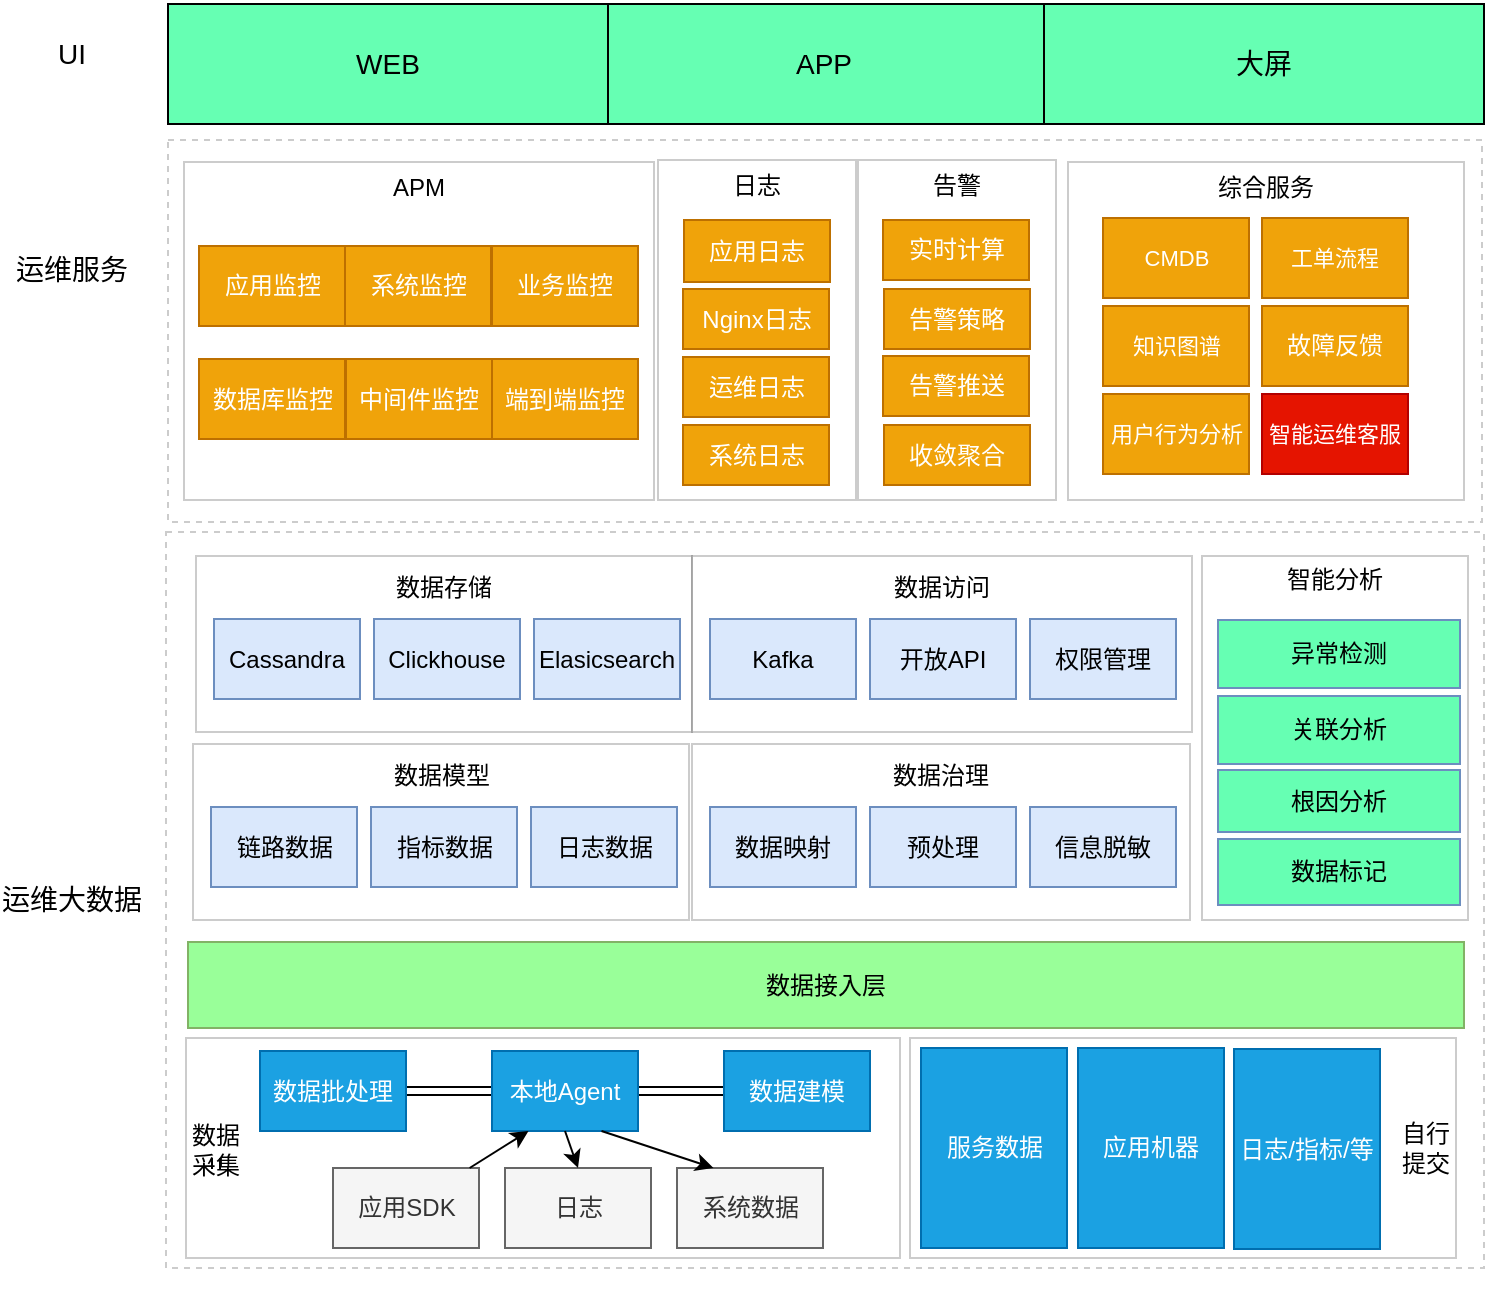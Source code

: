 <mxfile version="12.1.9" type="github" pages="1"><diagram id="FnI3KrgoX1rfX9Rhpm_h" name="Page-1"><mxGraphModel dx="946" dy="1807" grid="0" gridSize="10" guides="1" tooltips="1" connect="1" arrows="1" fold="1" page="1" pageScale="1" pageWidth="827" pageHeight="1169" math="0" shadow="0"><root><mxCell id="0"/><mxCell id="1" parent="0"/><mxCell id="FP3JLc0hVjPUmgmEZtdx-23" value="" style="rounded=0;whiteSpace=wrap;html=1;fontSize=10;dashed=1;gradientColor=none;fillColor=#ffffff;shadow=0;opacity=20;" vertex="1" parent="1"><mxGeometry x="104" y="-442" width="659" height="368" as="geometry"/></mxCell><mxCell id="FP3JLc0hVjPUmgmEZtdx-25" value="" style="rounded=0;whiteSpace=wrap;html=1;shadow=0;fillColor=#ffffff;gradientColor=none;fontSize=12;opacity=20;" vertex="1" parent="1"><mxGeometry x="114" y="-189" width="357" height="110" as="geometry"/></mxCell><mxCell id="FP3JLc0hVjPUmgmEZtdx-24" value="运维大数据" style="text;html=1;strokeColor=none;fillColor=none;align=center;verticalAlign=middle;whiteSpace=wrap;rounded=0;shadow=0;dashed=1;fontSize=14;opacity=20;" vertex="1" parent="1"><mxGeometry x="21" y="-268" width="72" height="20" as="geometry"/></mxCell><mxCell id="FP3JLc0hVjPUmgmEZtdx-26" value="数据采集" style="text;html=1;strokeColor=none;fillColor=none;align=center;verticalAlign=middle;whiteSpace=wrap;rounded=0;shadow=0;fontSize=12;opacity=20;" vertex="1" parent="1"><mxGeometry x="114" y="-143.5" width="30" height="20" as="geometry"/></mxCell><mxCell id="FP3JLc0hVjPUmgmEZtdx-32" style="edgeStyle=orthogonalEdgeStyle;shape=link;rounded=0;orthogonalLoop=1;jettySize=auto;html=1;entryX=0;entryY=0.5;entryDx=0;entryDy=0;startArrow=classic;startFill=1;endArrow=none;endFill=0;fontSize=12;" edge="1" parent="1" source="FP3JLc0hVjPUmgmEZtdx-27" target="FP3JLc0hVjPUmgmEZtdx-30"><mxGeometry relative="1" as="geometry"/></mxCell><mxCell id="FP3JLc0hVjPUmgmEZtdx-41" style="edgeStyle=orthogonalEdgeStyle;shape=link;rounded=0;orthogonalLoop=1;jettySize=auto;html=1;entryX=1;entryY=0.5;entryDx=0;entryDy=0;startArrow=classic;startFill=1;endArrow=none;endFill=0;fontSize=12;" edge="1" parent="1" source="FP3JLc0hVjPUmgmEZtdx-27" target="FP3JLc0hVjPUmgmEZtdx-39"><mxGeometry relative="1" as="geometry"/></mxCell><mxCell id="FP3JLc0hVjPUmgmEZtdx-27" value="本地Agent" style="rounded=0;whiteSpace=wrap;html=1;shadow=0;fillColor=#1ba1e2;fontSize=12;strokeColor=#006EAF;fontColor=#ffffff;" vertex="1" parent="1"><mxGeometry x="267" y="-182.5" width="73" height="40" as="geometry"/></mxCell><mxCell id="FP3JLc0hVjPUmgmEZtdx-28" value="应用SDK" style="rounded=0;whiteSpace=wrap;html=1;shadow=0;fillColor=#f5f5f5;fontSize=12;strokeColor=#666666;fontColor=#333333;" vertex="1" parent="1"><mxGeometry x="187.5" y="-124" width="73" height="40" as="geometry"/></mxCell><mxCell id="FP3JLc0hVjPUmgmEZtdx-29" value="日志" style="rounded=0;whiteSpace=wrap;html=1;shadow=0;fillColor=#f5f5f5;fontSize=12;strokeColor=#666666;fontColor=#333333;" vertex="1" parent="1"><mxGeometry x="273.5" y="-124" width="73" height="40" as="geometry"/></mxCell><mxCell id="FP3JLc0hVjPUmgmEZtdx-30" value="数据建模" style="rounded=0;whiteSpace=wrap;html=1;shadow=0;fillColor=#1ba1e2;fontSize=12;strokeColor=#006EAF;fontColor=#ffffff;" vertex="1" parent="1"><mxGeometry x="383" y="-182.5" width="73" height="40" as="geometry"/></mxCell><mxCell id="FP3JLc0hVjPUmgmEZtdx-31" style="edgeStyle=orthogonalEdgeStyle;shape=link;rounded=0;orthogonalLoop=1;jettySize=auto;html=1;exitX=0.5;exitY=1;exitDx=0;exitDy=0;entryX=0.5;entryY=0.725;entryDx=0;entryDy=0;entryPerimeter=0;startArrow=classic;startFill=1;endArrow=none;endFill=0;fontSize=12;" edge="1" parent="1" source="FP3JLc0hVjPUmgmEZtdx-26" target="FP3JLc0hVjPUmgmEZtdx-26"><mxGeometry relative="1" as="geometry"/></mxCell><mxCell id="FP3JLc0hVjPUmgmEZtdx-34" value="" style="endArrow=classic;html=1;fontSize=12;entryX=0.25;entryY=1;entryDx=0;entryDy=0;" edge="1" parent="1" source="FP3JLc0hVjPUmgmEZtdx-28" target="FP3JLc0hVjPUmgmEZtdx-27"><mxGeometry width="50" height="50" relative="1" as="geometry"><mxPoint x="104" y="12" as="sourcePoint"/><mxPoint x="154" y="-38" as="targetPoint"/></mxGeometry></mxCell><mxCell id="FP3JLc0hVjPUmgmEZtdx-35" value="" style="endArrow=none;html=1;fontSize=12;exitX=0.5;exitY=0;exitDx=0;exitDy=0;startArrow=classic;startFill=1;endFill=0;entryX=0.5;entryY=1;entryDx=0;entryDy=0;" edge="1" parent="1" source="FP3JLc0hVjPUmgmEZtdx-29" target="FP3JLc0hVjPUmgmEZtdx-27"><mxGeometry width="50" height="50" relative="1" as="geometry"><mxPoint x="395.617" y="-116" as="sourcePoint"/><mxPoint x="414" y="-144" as="targetPoint"/></mxGeometry></mxCell><mxCell id="FP3JLc0hVjPUmgmEZtdx-36" style="edgeStyle=orthogonalEdgeStyle;shape=link;rounded=0;orthogonalLoop=1;jettySize=auto;html=1;exitX=0.5;exitY=1;exitDx=0;exitDy=0;startArrow=classic;startFill=1;endArrow=none;endFill=0;fontSize=12;" edge="1" parent="1" source="FP3JLc0hVjPUmgmEZtdx-23" target="FP3JLc0hVjPUmgmEZtdx-23"><mxGeometry relative="1" as="geometry"/></mxCell><mxCell id="FP3JLc0hVjPUmgmEZtdx-39" value="数据批处理" style="rounded=0;whiteSpace=wrap;html=1;shadow=0;fillColor=#1ba1e2;fontSize=12;strokeColor=#006EAF;fontColor=#ffffff;" vertex="1" parent="1"><mxGeometry x="151" y="-182.5" width="73" height="40" as="geometry"/></mxCell><mxCell id="FP3JLc0hVjPUmgmEZtdx-42" value="系统数据" style="rounded=0;whiteSpace=wrap;html=1;shadow=0;fillColor=#f5f5f5;fontSize=12;strokeColor=#666666;fontColor=#333333;" vertex="1" parent="1"><mxGeometry x="359.5" y="-124" width="73" height="40" as="geometry"/></mxCell><mxCell id="FP3JLc0hVjPUmgmEZtdx-43" value="" style="endArrow=none;html=1;fontSize=12;entryX=0.75;entryY=1;entryDx=0;entryDy=0;exitX=0.25;exitY=0;exitDx=0;exitDy=0;startArrow=classic;startFill=1;endFill=0;" edge="1" parent="1" source="FP3JLc0hVjPUmgmEZtdx-42" target="FP3JLc0hVjPUmgmEZtdx-27"><mxGeometry width="50" height="50" relative="1" as="geometry"><mxPoint x="423.5" y="-116" as="sourcePoint"/><mxPoint x="417" y="-134.5" as="targetPoint"/></mxGeometry></mxCell><mxCell id="FP3JLc0hVjPUmgmEZtdx-44" value="数据接入层" style="rounded=0;whiteSpace=wrap;html=1;shadow=0;fillColor=#99FF99;fontSize=12;strokeColor=#82b366;" vertex="1" parent="1"><mxGeometry x="115" y="-237" width="638" height="43" as="geometry"/></mxCell><mxCell id="FP3JLc0hVjPUmgmEZtdx-47" value="&lt;div&gt;&lt;br&gt;&lt;/div&gt;&lt;div&gt;&lt;br&gt;&lt;/div&gt;&lt;div&gt;数据模型&lt;/div&gt;&lt;div&gt;&lt;br&gt;&lt;/div&gt;&lt;div&gt;&lt;br&gt;&lt;/div&gt;&lt;div&gt;&lt;br&gt;&lt;/div&gt;&lt;div&gt;&lt;br&gt;&lt;/div&gt;&lt;div&gt;&lt;br&gt;&lt;/div&gt;&lt;div&gt;&lt;br&gt;&lt;/div&gt;" style="rounded=0;whiteSpace=wrap;html=1;shadow=0;fillColor=#ffffff;gradientColor=none;fontSize=12;opacity=20;align=center;" vertex="1" parent="1"><mxGeometry x="117.5" y="-336" width="248" height="88" as="geometry"/></mxCell><mxCell id="FP3JLc0hVjPUmgmEZtdx-49" value="链路数据" style="rounded=0;whiteSpace=wrap;html=1;shadow=0;fillColor=#dae8fc;fontSize=12;strokeColor=#6c8ebf;" vertex="1" parent="1"><mxGeometry x="126.5" y="-304.5" width="73" height="40" as="geometry"/></mxCell><mxCell id="FP3JLc0hVjPUmgmEZtdx-50" value="指标数据" style="rounded=0;whiteSpace=wrap;html=1;shadow=0;fillColor=#dae8fc;fontSize=12;strokeColor=#6c8ebf;" vertex="1" parent="1"><mxGeometry x="206.5" y="-304.5" width="73" height="40" as="geometry"/></mxCell><mxCell id="FP3JLc0hVjPUmgmEZtdx-51" value="日志数据" style="rounded=0;whiteSpace=wrap;html=1;shadow=0;fillColor=#dae8fc;fontSize=12;strokeColor=#6c8ebf;" vertex="1" parent="1"><mxGeometry x="286.5" y="-304.5" width="73" height="40" as="geometry"/></mxCell><mxCell id="FP3JLc0hVjPUmgmEZtdx-53" value="&lt;div&gt;&lt;br&gt;&lt;/div&gt;&lt;div&gt;&lt;br&gt;&lt;/div&gt;&lt;div&gt;数据治理&lt;/div&gt;&lt;div&gt;&lt;br&gt;&lt;/div&gt;&lt;div&gt;&lt;br&gt;&lt;/div&gt;&lt;div&gt;&lt;br&gt;&lt;/div&gt;&lt;div&gt;&lt;br&gt;&lt;/div&gt;&lt;div&gt;&lt;br&gt;&lt;/div&gt;&lt;div&gt;&lt;br&gt;&lt;/div&gt;" style="rounded=0;whiteSpace=wrap;html=1;shadow=0;fillColor=#ffffff;gradientColor=none;fontSize=12;opacity=20;align=center;" vertex="1" parent="1"><mxGeometry x="367" y="-336" width="249" height="88" as="geometry"/></mxCell><mxCell id="FP3JLc0hVjPUmgmEZtdx-54" value="数据映射" style="rounded=0;whiteSpace=wrap;html=1;shadow=0;fillColor=#dae8fc;fontSize=12;strokeColor=#6c8ebf;" vertex="1" parent="1"><mxGeometry x="376" y="-304.5" width="73" height="40" as="geometry"/></mxCell><mxCell id="FP3JLc0hVjPUmgmEZtdx-55" value="预处理" style="rounded=0;whiteSpace=wrap;html=1;shadow=0;fillColor=#dae8fc;fontSize=12;strokeColor=#6c8ebf;" vertex="1" parent="1"><mxGeometry x="456" y="-304.5" width="73" height="40" as="geometry"/></mxCell><mxCell id="FP3JLc0hVjPUmgmEZtdx-61" value="&lt;div&gt;&lt;br&gt;&lt;/div&gt;&lt;div&gt;&lt;br&gt;&lt;/div&gt;&lt;div&gt;数据存储&lt;/div&gt;&lt;div&gt;&lt;br&gt;&lt;/div&gt;&lt;div&gt;&lt;br&gt;&lt;/div&gt;&lt;div&gt;&lt;br&gt;&lt;/div&gt;&lt;div&gt;&lt;br&gt;&lt;/div&gt;&lt;div&gt;&lt;br&gt;&lt;/div&gt;&lt;div&gt;&lt;br&gt;&lt;/div&gt;" style="rounded=0;whiteSpace=wrap;html=1;shadow=0;fillColor=#ffffff;gradientColor=none;fontSize=12;opacity=20;align=center;" vertex="1" parent="1"><mxGeometry x="119" y="-430" width="248" height="88" as="geometry"/></mxCell><mxCell id="FP3JLc0hVjPUmgmEZtdx-62" value="Cassandra" style="rounded=0;whiteSpace=wrap;html=1;shadow=0;fillColor=#dae8fc;fontSize=12;strokeColor=#6c8ebf;" vertex="1" parent="1"><mxGeometry x="128" y="-398.5" width="73" height="40" as="geometry"/></mxCell><mxCell id="FP3JLc0hVjPUmgmEZtdx-63" value="Clickhouse" style="rounded=0;whiteSpace=wrap;html=1;shadow=0;fillColor=#dae8fc;fontSize=12;strokeColor=#6c8ebf;" vertex="1" parent="1"><mxGeometry x="208" y="-398.5" width="73" height="40" as="geometry"/></mxCell><mxCell id="FP3JLc0hVjPUmgmEZtdx-64" value="Elasicsearch" style="rounded=0;whiteSpace=wrap;html=1;shadow=0;fillColor=#dae8fc;fontSize=12;strokeColor=#6c8ebf;" vertex="1" parent="1"><mxGeometry x="288" y="-398.5" width="73" height="40" as="geometry"/></mxCell><mxCell id="FP3JLc0hVjPUmgmEZtdx-65" value="&lt;div&gt;&lt;br&gt;&lt;/div&gt;&lt;div&gt;&lt;br&gt;&lt;/div&gt;&lt;div&gt;数据访问&lt;/div&gt;&lt;div&gt;&lt;br&gt;&lt;/div&gt;&lt;div&gt;&lt;br&gt;&lt;/div&gt;&lt;div&gt;&lt;br&gt;&lt;/div&gt;&lt;div&gt;&lt;br&gt;&lt;/div&gt;&lt;div&gt;&lt;br&gt;&lt;/div&gt;&lt;div&gt;&lt;br&gt;&lt;/div&gt;" style="rounded=0;whiteSpace=wrap;html=1;shadow=0;fillColor=#ffffff;gradientColor=none;fontSize=12;opacity=20;align=center;" vertex="1" parent="1"><mxGeometry x="367" y="-430" width="250" height="88" as="geometry"/></mxCell><mxCell id="FP3JLc0hVjPUmgmEZtdx-66" value="Kafka" style="rounded=0;whiteSpace=wrap;html=1;shadow=0;fillColor=#dae8fc;fontSize=12;strokeColor=#6c8ebf;" vertex="1" parent="1"><mxGeometry x="376" y="-398.5" width="73" height="40" as="geometry"/></mxCell><mxCell id="FP3JLc0hVjPUmgmEZtdx-67" value="开放API" style="rounded=0;whiteSpace=wrap;html=1;shadow=0;fillColor=#dae8fc;fontSize=12;strokeColor=#6c8ebf;" vertex="1" parent="1"><mxGeometry x="456" y="-398.5" width="73" height="40" as="geometry"/></mxCell><mxCell id="FP3JLc0hVjPUmgmEZtdx-68" value="信息脱敏" style="rounded=0;whiteSpace=wrap;html=1;shadow=0;fillColor=#dae8fc;fontSize=12;strokeColor=#6c8ebf;" vertex="1" parent="1"><mxGeometry x="536" y="-304.5" width="73" height="40" as="geometry"/></mxCell><mxCell id="FP3JLc0hVjPUmgmEZtdx-69" value="权限管理" style="rounded=0;whiteSpace=wrap;html=1;shadow=0;fillColor=#dae8fc;fontSize=12;strokeColor=#6c8ebf;" vertex="1" parent="1"><mxGeometry x="536" y="-398.5" width="73" height="40" as="geometry"/></mxCell><mxCell id="FP3JLc0hVjPUmgmEZtdx-70" value="&lt;div&gt;&lt;br&gt;&lt;/div&gt;&lt;div&gt;&lt;br&gt;&lt;/div&gt;&lt;div&gt;智能分析&lt;/div&gt;&lt;div&gt;&lt;br&gt;&lt;/div&gt;&lt;div&gt;&lt;br&gt;&lt;/div&gt;&lt;div&gt;&lt;br&gt;&lt;/div&gt;&lt;div&gt;&lt;br&gt;&lt;/div&gt;&lt;div&gt;&lt;br&gt;&lt;/div&gt;&lt;div&gt;&lt;br&gt;&lt;/div&gt;&lt;div&gt;&lt;br&gt;&lt;/div&gt;&lt;div&gt;&lt;br&gt;&lt;/div&gt;&lt;div&gt;&lt;br&gt;&lt;/div&gt;&lt;div&gt;&lt;br&gt;&lt;/div&gt;&lt;div&gt;&lt;br&gt;&lt;/div&gt;&lt;div&gt;&lt;br&gt;&lt;/div&gt;&lt;div&gt;&lt;br&gt;&lt;/div&gt;" style="rounded=0;whiteSpace=wrap;html=1;shadow=0;fillColor=#ffffff;gradientColor=none;fontSize=12;opacity=20;align=center;" vertex="1" parent="1"><mxGeometry x="622" y="-430" width="133" height="182" as="geometry"/></mxCell><mxCell id="FP3JLc0hVjPUmgmEZtdx-71" value="异常检测" style="rounded=0;whiteSpace=wrap;html=1;shadow=0;fillColor=#66FFB3;fontSize=12;strokeColor=#6c8ebf;" vertex="1" parent="1"><mxGeometry x="630" y="-398" width="121" height="34" as="geometry"/></mxCell><mxCell id="FP3JLc0hVjPUmgmEZtdx-72" value="关联分析" style="rounded=0;whiteSpace=wrap;html=1;shadow=0;fillColor=#66FFB3;fontSize=12;strokeColor=#6c8ebf;" vertex="1" parent="1"><mxGeometry x="630" y="-360" width="121" height="34" as="geometry"/></mxCell><mxCell id="FP3JLc0hVjPUmgmEZtdx-73" value="根因分析" style="rounded=0;whiteSpace=wrap;html=1;shadow=0;fillColor=#66FFB3;fontSize=12;strokeColor=#6c8ebf;" vertex="1" parent="1"><mxGeometry x="630" y="-323" width="121" height="31" as="geometry"/></mxCell><mxCell id="FP3JLc0hVjPUmgmEZtdx-74" value="数据标记" style="rounded=0;whiteSpace=wrap;html=1;shadow=0;fillColor=#66FFB3;fontSize=12;strokeColor=#6c8ebf;" vertex="1" parent="1"><mxGeometry x="630" y="-288.5" width="121" height="33" as="geometry"/></mxCell><mxCell id="FP3JLc0hVjPUmgmEZtdx-75" value="" style="rounded=0;whiteSpace=wrap;html=1;shadow=0;fillColor=#ffffff;gradientColor=none;fontSize=12;opacity=20;" vertex="1" parent="1"><mxGeometry x="476" y="-189" width="273" height="110" as="geometry"/></mxCell><mxCell id="FP3JLc0hVjPUmgmEZtdx-76" value="服务数据" style="rounded=0;whiteSpace=wrap;html=1;shadow=0;fillColor=#1ba1e2;fontSize=12;strokeColor=#006EAF;fontColor=#ffffff;" vertex="1" parent="1"><mxGeometry x="481.5" y="-184" width="73" height="100" as="geometry"/></mxCell><mxCell id="FP3JLc0hVjPUmgmEZtdx-77" value="自行提交" style="text;html=1;strokeColor=none;fillColor=none;align=center;verticalAlign=middle;whiteSpace=wrap;rounded=0;shadow=0;fontSize=12;opacity=20;" vertex="1" parent="1"><mxGeometry x="719" y="-144" width="30" height="20" as="geometry"/></mxCell><mxCell id="FP3JLc0hVjPUmgmEZtdx-78" value="应用机器" style="rounded=0;whiteSpace=wrap;html=1;shadow=0;fillColor=#1ba1e2;fontSize=12;strokeColor=#006EAF;fontColor=#ffffff;" vertex="1" parent="1"><mxGeometry x="560" y="-184" width="73" height="100" as="geometry"/></mxCell><mxCell id="FP3JLc0hVjPUmgmEZtdx-79" value="日志/指标/等" style="rounded=0;whiteSpace=wrap;html=1;shadow=0;fillColor=#1ba1e2;fontSize=12;strokeColor=#006EAF;fontColor=#ffffff;" vertex="1" parent="1"><mxGeometry x="638" y="-183.5" width="73" height="100" as="geometry"/></mxCell><mxCell id="FP3JLc0hVjPUmgmEZtdx-80" value="运维服务" style="text;html=1;strokeColor=none;fillColor=none;align=center;verticalAlign=middle;whiteSpace=wrap;rounded=0;shadow=0;dashed=1;fontSize=14;opacity=20;" vertex="1" parent="1"><mxGeometry x="21" y="-583" width="72" height="20" as="geometry"/></mxCell><mxCell id="FP3JLc0hVjPUmgmEZtdx-81" value="" style="rounded=0;whiteSpace=wrap;html=1;fontSize=10;dashed=1;gradientColor=none;fillColor=#ffffff;shadow=0;opacity=20;" vertex="1" parent="1"><mxGeometry x="105" y="-638" width="657" height="191" as="geometry"/></mxCell><mxCell id="FP3JLc0hVjPUmgmEZtdx-83" value="&lt;div&gt;&lt;br&gt;&lt;/div&gt;&lt;div&gt;&lt;br&gt;&lt;/div&gt;&lt;div&gt;&lt;br&gt;&lt;/div&gt;&lt;div&gt;&lt;br&gt;&lt;/div&gt;&lt;div&gt;&lt;br&gt;&lt;/div&gt;&lt;div&gt;&lt;br&gt;&lt;/div&gt;&lt;div&gt;APM&lt;/div&gt;&lt;div&gt;&lt;br&gt;&lt;/div&gt;&lt;div&gt;&lt;br&gt;&lt;/div&gt;&lt;div&gt;&lt;br&gt;&lt;/div&gt;&lt;div&gt;&lt;br&gt;&lt;/div&gt;&lt;div&gt;&lt;br&gt;&lt;/div&gt;&lt;div&gt;&lt;br&gt;&lt;/div&gt;&lt;div&gt;&lt;br&gt;&lt;/div&gt;&lt;div&gt;&lt;br&gt;&lt;/div&gt;&lt;div&gt;&lt;br&gt;&lt;/div&gt;&lt;div&gt;&lt;br&gt;&lt;/div&gt;&lt;div&gt;&lt;br&gt;&lt;/div&gt;&lt;div&gt;&lt;br&gt;&lt;/div&gt;&lt;div&gt;&lt;br&gt;&lt;/div&gt;&lt;div&gt;&lt;br&gt;&lt;/div&gt;&lt;div&gt;&lt;br&gt;&lt;/div&gt;&lt;div&gt;&lt;br&gt;&lt;/div&gt;" style="rounded=0;whiteSpace=wrap;html=1;shadow=0;fillColor=#ffffff;gradientColor=none;fontSize=12;opacity=20;align=center;" vertex="1" parent="1"><mxGeometry x="113" y="-627" width="235" height="169" as="geometry"/></mxCell><mxCell id="FP3JLc0hVjPUmgmEZtdx-84" value="应用监控" style="rounded=0;whiteSpace=wrap;html=1;shadow=0;fillColor=#f0a30a;fontSize=12;strokeColor=#BD7000;fontColor=#ffffff;" vertex="1" parent="1"><mxGeometry x="120.5" y="-585" width="73" height="40" as="geometry"/></mxCell><mxCell id="FP3JLc0hVjPUmgmEZtdx-87" value="系统监控" style="rounded=0;whiteSpace=wrap;html=1;shadow=0;fillColor=#f0a30a;fontSize=12;strokeColor=#BD7000;fontColor=#ffffff;" vertex="1" parent="1"><mxGeometry x="193.5" y="-585" width="73" height="40" as="geometry"/></mxCell><mxCell id="FP3JLc0hVjPUmgmEZtdx-88" value="业务监控" style="rounded=0;whiteSpace=wrap;html=1;shadow=0;fillColor=#f0a30a;fontSize=12;strokeColor=#BD7000;fontColor=#ffffff;" vertex="1" parent="1"><mxGeometry x="267" y="-585" width="73" height="40" as="geometry"/></mxCell><mxCell id="FP3JLc0hVjPUmgmEZtdx-89" value="数据库监控&lt;span style=&quot;color: rgb(0 , 0 , 0) ; font-family: &amp;#34;helvetica&amp;#34; , &amp;#34;arial&amp;#34; , sans-serif ; font-size: 0px ; white-space: nowrap&quot;&gt;%3CmxGraphModel%3E%3Croot%3E%3CmxCell%20id%3D%220%22%2F%3E%3CmxCell%20id%3D%221%22%20parent%3D%220%22%2F%3E%3CmxCell%20id%3D%222%22%20value%3D%22%E5%BA%94%E7%94%A8%E7%9B%91%E6%8E%A7%22%20style%3D%22rounded%3D0%3BwhiteSpace%3Dwrap%3Bhtml%3D1%3Bshadow%3D0%3BfillColor%3D%23f0a30a%3BfontSize%3D12%3BstrokeColor%3D%23BD7000%3BfontColor%3D%23ffffff%3B%22%20vertex%3D%221%22%20parent%3D%221%22%3E%3CmxGeometry%20x%3D%22126%22%20y%3D%22-649.5%22%20width%3D%2273%22%20height%3D%2240%22%20as%3D%22geometry%22%2F%3E%3C%2FmxCell%3E%3C%2Froot%3E%3C%2FmxGraphModel%3E&lt;/span&gt;" style="rounded=0;whiteSpace=wrap;html=1;shadow=0;fillColor=#f0a30a;fontSize=12;strokeColor=#BD7000;fontColor=#ffffff;" vertex="1" parent="1"><mxGeometry x="120.5" y="-528.5" width="73" height="40" as="geometry"/></mxCell><mxCell id="FP3JLc0hVjPUmgmEZtdx-90" value="中间件监控" style="rounded=0;whiteSpace=wrap;html=1;shadow=0;fillColor=#f0a30a;fontSize=12;strokeColor=#BD7000;fontColor=#ffffff;" vertex="1" parent="1"><mxGeometry x="194" y="-528.5" width="73" height="40" as="geometry"/></mxCell><mxCell id="FP3JLc0hVjPUmgmEZtdx-91" value="端到端监控" style="rounded=0;whiteSpace=wrap;html=1;shadow=0;fillColor=#f0a30a;fontSize=12;strokeColor=#BD7000;fontColor=#ffffff;" vertex="1" parent="1"><mxGeometry x="267" y="-528.5" width="73" height="40" as="geometry"/></mxCell><mxCell id="FP3JLc0hVjPUmgmEZtdx-92" value="日志&lt;br&gt;&lt;br&gt;&lt;br&gt;&lt;br&gt;&lt;br&gt;&lt;br&gt;&lt;br&gt;&lt;br&gt;&lt;br&gt;&lt;br&gt;&lt;br&gt;" style="rounded=0;whiteSpace=wrap;html=1;shadow=0;fillColor=#ffffff;gradientColor=none;fontSize=12;opacity=20;align=center;" vertex="1" parent="1"><mxGeometry x="350" y="-628" width="99" height="170" as="geometry"/></mxCell><mxCell id="FP3JLc0hVjPUmgmEZtdx-93" value="应用日志" style="rounded=0;whiteSpace=wrap;html=1;shadow=0;fillColor=#f0a30a;fontSize=12;strokeColor=#BD7000;fontColor=#ffffff;" vertex="1" parent="1"><mxGeometry x="363" y="-598" width="73" height="31" as="geometry"/></mxCell><mxCell id="FP3JLc0hVjPUmgmEZtdx-94" value="Nginx日志" style="rounded=0;whiteSpace=wrap;html=1;shadow=0;fillColor=#f0a30a;fontSize=12;strokeColor=#BD7000;fontColor=#ffffff;" vertex="1" parent="1"><mxGeometry x="362.5" y="-563.5" width="73" height="30" as="geometry"/></mxCell><mxCell id="FP3JLc0hVjPUmgmEZtdx-95" value="运维日志" style="rounded=0;whiteSpace=wrap;html=1;shadow=0;fillColor=#f0a30a;fontSize=12;strokeColor=#BD7000;fontColor=#ffffff;" vertex="1" parent="1"><mxGeometry x="362.5" y="-529.5" width="73" height="30" as="geometry"/></mxCell><mxCell id="FP3JLc0hVjPUmgmEZtdx-96" value="系统日志" style="rounded=0;whiteSpace=wrap;html=1;shadow=0;fillColor=#f0a30a;fontSize=12;strokeColor=#BD7000;fontColor=#ffffff;" vertex="1" parent="1"><mxGeometry x="362.5" y="-495.5" width="73" height="30" as="geometry"/></mxCell><mxCell id="FP3JLc0hVjPUmgmEZtdx-99" value="告警&lt;br&gt;&lt;br&gt;&lt;br&gt;&lt;br&gt;&lt;br&gt;&lt;br&gt;&lt;br&gt;&lt;br&gt;&lt;br&gt;&lt;br&gt;&lt;br&gt;" style="rounded=0;whiteSpace=wrap;html=1;shadow=0;fillColor=#ffffff;gradientColor=none;fontSize=12;opacity=20;align=center;" vertex="1" parent="1"><mxGeometry x="450" y="-628" width="99" height="170" as="geometry"/></mxCell><mxCell id="FP3JLc0hVjPUmgmEZtdx-101" value="实时计算" style="rounded=0;whiteSpace=wrap;html=1;shadow=0;fillColor=#f0a30a;fontSize=12;strokeColor=#BD7000;fontColor=#ffffff;" vertex="1" parent="1"><mxGeometry x="462.5" y="-598" width="73" height="30" as="geometry"/></mxCell><mxCell id="FP3JLc0hVjPUmgmEZtdx-102" value="告警策略" style="rounded=0;whiteSpace=wrap;html=1;shadow=0;fillColor=#f0a30a;fontSize=12;strokeColor=#BD7000;fontColor=#ffffff;" vertex="1" parent="1"><mxGeometry x="463" y="-563.5" width="73" height="30" as="geometry"/></mxCell><mxCell id="FP3JLc0hVjPUmgmEZtdx-103" value="告警推送" style="rounded=0;whiteSpace=wrap;html=1;shadow=0;fillColor=#f0a30a;fontSize=12;strokeColor=#BD7000;fontColor=#ffffff;" vertex="1" parent="1"><mxGeometry x="462.5" y="-530" width="73" height="30" as="geometry"/></mxCell><mxCell id="FP3JLc0hVjPUmgmEZtdx-104" value="收敛聚合" style="rounded=0;whiteSpace=wrap;html=1;shadow=0;fillColor=#f0a30a;fontSize=12;strokeColor=#BD7000;fontColor=#ffffff;" vertex="1" parent="1"><mxGeometry x="463" y="-495.5" width="73" height="30" as="geometry"/></mxCell><mxCell id="FP3JLc0hVjPUmgmEZtdx-105" value="综合服务&lt;br&gt;&lt;br&gt;&lt;br&gt;&lt;br&gt;&lt;br&gt;&lt;br&gt;&lt;br&gt;&lt;br&gt;&lt;br&gt;&lt;br&gt;&lt;br&gt;" style="rounded=0;whiteSpace=wrap;html=1;shadow=0;fillColor=#ffffff;gradientColor=none;fontSize=12;opacity=20;align=center;" vertex="1" parent="1"><mxGeometry x="555" y="-627" width="198" height="169" as="geometry"/></mxCell><mxCell id="FP3JLc0hVjPUmgmEZtdx-106" value="UI" style="text;html=1;strokeColor=none;fillColor=none;align=center;verticalAlign=middle;whiteSpace=wrap;rounded=0;shadow=0;dashed=1;fontSize=14;opacity=20;" vertex="1" parent="1"><mxGeometry x="21" y="-691" width="72" height="20" as="geometry"/></mxCell><mxCell id="FP3JLc0hVjPUmgmEZtdx-109" value="大屏" style="rounded=0;whiteSpace=wrap;html=1;shadow=0;fillColor=#66FFB3;gradientColor=none;fontSize=14;" vertex="1" parent="1"><mxGeometry x="543" y="-706" width="220" height="60" as="geometry"/></mxCell><mxCell id="FP3JLc0hVjPUmgmEZtdx-112" value="APP" style="rounded=0;whiteSpace=wrap;html=1;shadow=0;fillColor=#66FFB3;gradientColor=none;fontSize=14;" vertex="1" parent="1"><mxGeometry x="323" y="-706" width="220" height="60" as="geometry"/></mxCell><mxCell id="FP3JLc0hVjPUmgmEZtdx-113" value="WEB" style="rounded=0;whiteSpace=wrap;html=1;shadow=0;fillColor=#66FFB3;gradientColor=none;fontSize=14;" vertex="1" parent="1"><mxGeometry x="105" y="-706" width="220" height="60" as="geometry"/></mxCell><mxCell id="FP3JLc0hVjPUmgmEZtdx-116" value="故障反馈" style="rounded=0;whiteSpace=wrap;html=1;shadow=0;fillColor=#f0a30a;fontSize=12;strokeColor=#BD7000;fontColor=#ffffff;" vertex="1" parent="1"><mxGeometry x="652" y="-555" width="73" height="40" as="geometry"/></mxCell><mxCell id="FP3JLc0hVjPUmgmEZtdx-117" value="用户行为分析" style="rounded=0;whiteSpace=wrap;html=1;shadow=0;fillColor=#f0a30a;fontSize=11;strokeColor=#BD7000;fontColor=#ffffff;" vertex="1" parent="1"><mxGeometry x="572.5" y="-511" width="73" height="40" as="geometry"/></mxCell><mxCell id="FP3JLc0hVjPUmgmEZtdx-118" value="智能运维客服" style="rounded=0;whiteSpace=wrap;html=1;shadow=0;fillColor=#e51400;fontSize=11;strokeColor=#B20000;fontColor=#ffffff;" vertex="1" parent="1"><mxGeometry x="652" y="-511" width="73" height="40" as="geometry"/></mxCell><mxCell id="FP3JLc0hVjPUmgmEZtdx-119" value="知识图谱" style="rounded=0;whiteSpace=wrap;html=1;shadow=0;fillColor=#f0a30a;fontSize=11;strokeColor=#BD7000;fontColor=#ffffff;" vertex="1" parent="1"><mxGeometry x="572.5" y="-555" width="73" height="40" as="geometry"/></mxCell><mxCell id="FP3JLc0hVjPUmgmEZtdx-120" value="CMDB" style="rounded=0;whiteSpace=wrap;html=1;shadow=0;fillColor=#f0a30a;fontSize=11;strokeColor=#BD7000;fontColor=#ffffff;" vertex="1" parent="1"><mxGeometry x="572.5" y="-599" width="73" height="40" as="geometry"/></mxCell><mxCell id="FP3JLc0hVjPUmgmEZtdx-121" value="工单流程" style="rounded=0;whiteSpace=wrap;html=1;shadow=0;fillColor=#f0a30a;fontSize=11;strokeColor=#BD7000;fontColor=#ffffff;" vertex="1" parent="1"><mxGeometry x="652" y="-599" width="73" height="40" as="geometry"/></mxCell></root></mxGraphModel></diagram></mxfile>